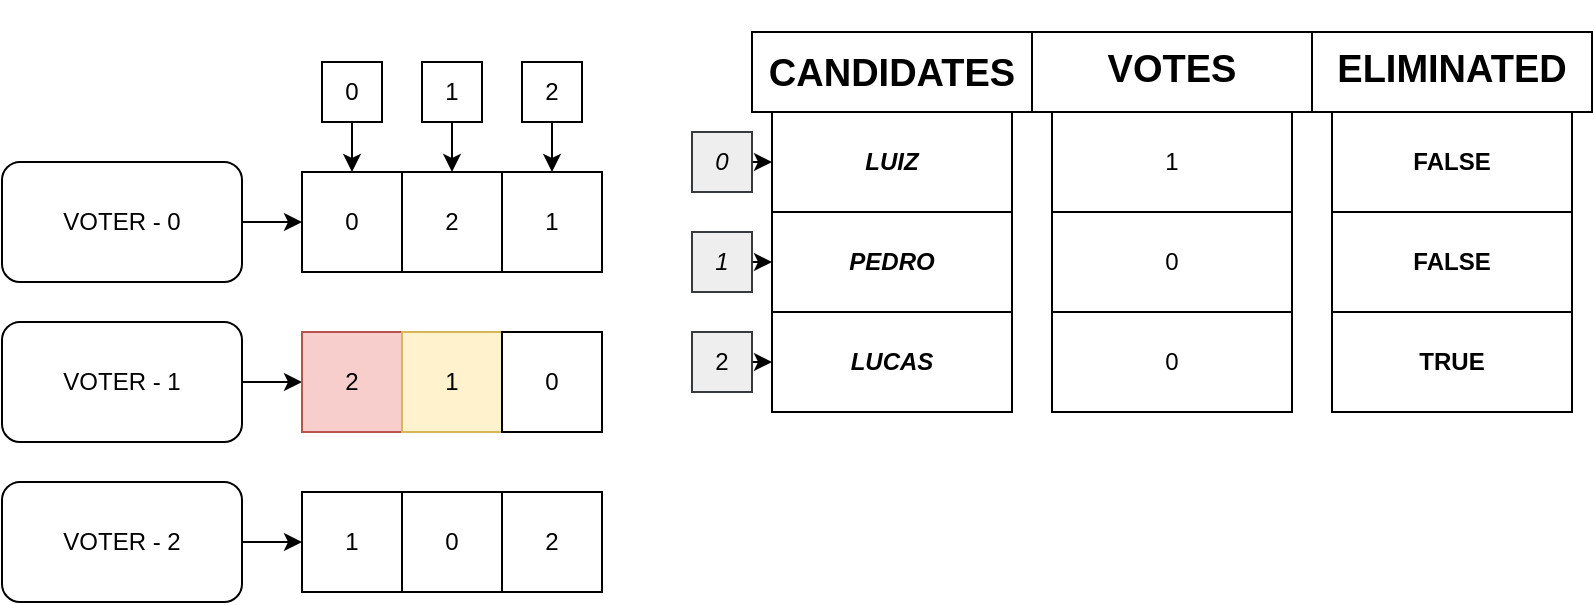 <mxfile version="21.6.2" type="github">
  <diagram name="Page-1" id="bsUI4YP8fgeHjtX5uUTM">
    <mxGraphModel dx="872" dy="475" grid="1" gridSize="10" guides="1" tooltips="1" connect="1" arrows="1" fold="1" page="1" pageScale="1" pageWidth="850" pageHeight="1100" math="0" shadow="0">
      <root>
        <mxCell id="0" />
        <mxCell id="1" parent="0" />
        <mxCell id="zdg1TJ1jMhGh96InrAwN-4" style="edgeStyle=orthogonalEdgeStyle;rounded=0;orthogonalLoop=1;jettySize=auto;html=1;exitX=1;exitY=0.5;exitDx=0;exitDy=0;" parent="1" source="zdg1TJ1jMhGh96InrAwN-1" edge="1">
          <mxGeometry relative="1" as="geometry">
            <mxPoint x="200" y="290" as="targetPoint" />
          </mxGeometry>
        </mxCell>
        <mxCell id="zdg1TJ1jMhGh96InrAwN-1" value="VOTER - 0" style="rounded=1;whiteSpace=wrap;html=1;" parent="1" vertex="1">
          <mxGeometry x="50" y="260" width="120" height="60" as="geometry" />
        </mxCell>
        <mxCell id="zdg1TJ1jMhGh96InrAwN-5" style="edgeStyle=orthogonalEdgeStyle;rounded=0;orthogonalLoop=1;jettySize=auto;html=1;exitX=1;exitY=0.5;exitDx=0;exitDy=0;" parent="1" source="zdg1TJ1jMhGh96InrAwN-2" edge="1">
          <mxGeometry relative="1" as="geometry">
            <mxPoint x="200" y="370" as="targetPoint" />
          </mxGeometry>
        </mxCell>
        <mxCell id="zdg1TJ1jMhGh96InrAwN-2" value="VOTER - 1" style="rounded=1;whiteSpace=wrap;html=1;" parent="1" vertex="1">
          <mxGeometry x="50" y="340" width="120" height="60" as="geometry" />
        </mxCell>
        <mxCell id="zdg1TJ1jMhGh96InrAwN-6" style="edgeStyle=orthogonalEdgeStyle;rounded=0;orthogonalLoop=1;jettySize=auto;html=1;exitX=1;exitY=0.5;exitDx=0;exitDy=0;" parent="1" source="zdg1TJ1jMhGh96InrAwN-3" edge="1">
          <mxGeometry relative="1" as="geometry">
            <mxPoint x="200" y="450" as="targetPoint" />
          </mxGeometry>
        </mxCell>
        <mxCell id="zdg1TJ1jMhGh96InrAwN-3" value="VOTER - 2" style="rounded=1;whiteSpace=wrap;html=1;" parent="1" vertex="1">
          <mxGeometry x="50" y="420" width="120" height="60" as="geometry" />
        </mxCell>
        <mxCell id="zdg1TJ1jMhGh96InrAwN-7" value="0" style="whiteSpace=wrap;html=1;aspect=fixed;" parent="1" vertex="1">
          <mxGeometry x="200" y="265" width="50" height="50" as="geometry" />
        </mxCell>
        <mxCell id="zdg1TJ1jMhGh96InrAwN-8" value="2" style="whiteSpace=wrap;html=1;aspect=fixed;" parent="1" vertex="1">
          <mxGeometry x="250" y="265" width="50" height="50" as="geometry" />
        </mxCell>
        <mxCell id="zdg1TJ1jMhGh96InrAwN-9" value="1" style="whiteSpace=wrap;html=1;aspect=fixed;" parent="1" vertex="1">
          <mxGeometry x="300" y="265" width="50" height="50" as="geometry" />
        </mxCell>
        <mxCell id="zdg1TJ1jMhGh96InrAwN-10" value="2" style="whiteSpace=wrap;html=1;aspect=fixed;fillColor=#f8cecc;strokeColor=#b85450;" parent="1" vertex="1">
          <mxGeometry x="200" y="345" width="50" height="50" as="geometry" />
        </mxCell>
        <mxCell id="zdg1TJ1jMhGh96InrAwN-11" value="1" style="whiteSpace=wrap;html=1;aspect=fixed;fillColor=#fff2cc;strokeColor=#d6b656;" parent="1" vertex="1">
          <mxGeometry x="250" y="345" width="50" height="50" as="geometry" />
        </mxCell>
        <mxCell id="zdg1TJ1jMhGh96InrAwN-12" value="0" style="whiteSpace=wrap;html=1;aspect=fixed;" parent="1" vertex="1">
          <mxGeometry x="300" y="345" width="50" height="50" as="geometry" />
        </mxCell>
        <mxCell id="zdg1TJ1jMhGh96InrAwN-13" value="1" style="whiteSpace=wrap;html=1;aspect=fixed;" parent="1" vertex="1">
          <mxGeometry x="200" y="425" width="50" height="50" as="geometry" />
        </mxCell>
        <mxCell id="zdg1TJ1jMhGh96InrAwN-14" value="0" style="whiteSpace=wrap;html=1;aspect=fixed;" parent="1" vertex="1">
          <mxGeometry x="250" y="425" width="50" height="50" as="geometry" />
        </mxCell>
        <mxCell id="zdg1TJ1jMhGh96InrAwN-15" value="2" style="whiteSpace=wrap;html=1;aspect=fixed;" parent="1" vertex="1">
          <mxGeometry x="300" y="425" width="50" height="50" as="geometry" />
        </mxCell>
        <mxCell id="zdg1TJ1jMhGh96InrAwN-27" style="edgeStyle=orthogonalEdgeStyle;rounded=0;orthogonalLoop=1;jettySize=auto;html=1;exitX=0.5;exitY=1;exitDx=0;exitDy=0;entryX=0.5;entryY=0;entryDx=0;entryDy=0;" parent="1" source="zdg1TJ1jMhGh96InrAwN-20" target="zdg1TJ1jMhGh96InrAwN-8" edge="1">
          <mxGeometry relative="1" as="geometry" />
        </mxCell>
        <mxCell id="zdg1TJ1jMhGh96InrAwN-20" value="1" style="whiteSpace=wrap;html=1;aspect=fixed;" parent="1" vertex="1">
          <mxGeometry x="260" y="210" width="30" height="30" as="geometry" />
        </mxCell>
        <mxCell id="zdg1TJ1jMhGh96InrAwN-28" style="edgeStyle=orthogonalEdgeStyle;rounded=0;orthogonalLoop=1;jettySize=auto;html=1;exitX=0.5;exitY=1;exitDx=0;exitDy=0;entryX=0.5;entryY=0;entryDx=0;entryDy=0;" parent="1" source="zdg1TJ1jMhGh96InrAwN-21" target="zdg1TJ1jMhGh96InrAwN-7" edge="1">
          <mxGeometry relative="1" as="geometry" />
        </mxCell>
        <mxCell id="zdg1TJ1jMhGh96InrAwN-21" value="0" style="whiteSpace=wrap;html=1;aspect=fixed;" parent="1" vertex="1">
          <mxGeometry x="210" y="210" width="30" height="30" as="geometry" />
        </mxCell>
        <mxCell id="zdg1TJ1jMhGh96InrAwN-26" style="edgeStyle=orthogonalEdgeStyle;rounded=0;orthogonalLoop=1;jettySize=auto;html=1;exitX=0.5;exitY=1;exitDx=0;exitDy=0;entryX=0.5;entryY=0;entryDx=0;entryDy=0;" parent="1" source="zdg1TJ1jMhGh96InrAwN-22" target="zdg1TJ1jMhGh96InrAwN-9" edge="1">
          <mxGeometry relative="1" as="geometry" />
        </mxCell>
        <mxCell id="zdg1TJ1jMhGh96InrAwN-22" value="2" style="whiteSpace=wrap;html=1;aspect=fixed;" parent="1" vertex="1">
          <mxGeometry x="310" y="210" width="30" height="30" as="geometry" />
        </mxCell>
        <mxCell id="zdg1TJ1jMhGh96InrAwN-38" value="&lt;p style=&quot;line-height: 120%; font-size: 22px;&quot;&gt;&lt;b style=&quot;font-size: 19px;&quot;&gt;CANDIDATES&lt;/b&gt;&lt;/p&gt;" style="rounded=0;whiteSpace=wrap;html=1;" parent="1" vertex="1">
          <mxGeometry x="425" y="195" width="140" height="40" as="geometry" />
        </mxCell>
        <mxCell id="zdg1TJ1jMhGh96InrAwN-39" value="&lt;b&gt;&lt;i&gt;LUIZ&lt;/i&gt;&lt;/b&gt;" style="rounded=0;whiteSpace=wrap;html=1;" parent="1" vertex="1">
          <mxGeometry x="435" y="235" width="120" height="50" as="geometry" />
        </mxCell>
        <mxCell id="zdg1TJ1jMhGh96InrAwN-40" value="&lt;b&gt;&lt;i&gt;PEDRO&lt;/i&gt;&lt;/b&gt;" style="rounded=0;whiteSpace=wrap;html=1;" parent="1" vertex="1">
          <mxGeometry x="435" y="285" width="120" height="50" as="geometry" />
        </mxCell>
        <mxCell id="zdg1TJ1jMhGh96InrAwN-41" value="&lt;b&gt;&lt;i&gt;LUCAS&lt;/i&gt;&lt;/b&gt;" style="rounded=0;whiteSpace=wrap;html=1;" parent="1" vertex="1">
          <mxGeometry x="435" y="335" width="120" height="50" as="geometry" />
        </mxCell>
        <mxCell id="zdg1TJ1jMhGh96InrAwN-44" value="&lt;p style=&quot;line-height: 120%;&quot;&gt;&lt;b style=&quot;&quot;&gt;&lt;font style=&quot;font-size: 19px;&quot;&gt;VOTES&lt;/font&gt;&lt;/b&gt;&lt;/p&gt;" style="rounded=0;whiteSpace=wrap;html=1;" parent="1" vertex="1">
          <mxGeometry x="565" y="195" width="140" height="40" as="geometry" />
        </mxCell>
        <mxCell id="zdg1TJ1jMhGh96InrAwN-45" value="1" style="rounded=0;whiteSpace=wrap;html=1;" parent="1" vertex="1">
          <mxGeometry x="575" y="235" width="120" height="50" as="geometry" />
        </mxCell>
        <mxCell id="zdg1TJ1jMhGh96InrAwN-46" value="0" style="rounded=0;whiteSpace=wrap;html=1;" parent="1" vertex="1">
          <mxGeometry x="575" y="285" width="120" height="50" as="geometry" />
        </mxCell>
        <mxCell id="zdg1TJ1jMhGh96InrAwN-47" value="0" style="rounded=0;whiteSpace=wrap;html=1;" parent="1" vertex="1">
          <mxGeometry x="575" y="335" width="120" height="50" as="geometry" />
        </mxCell>
        <mxCell id="zdg1TJ1jMhGh96InrAwN-49" value="&lt;b&gt;FALSE&lt;/b&gt;" style="rounded=0;whiteSpace=wrap;html=1;" parent="1" vertex="1">
          <mxGeometry x="715" y="235" width="120" height="50" as="geometry" />
        </mxCell>
        <mxCell id="zdg1TJ1jMhGh96InrAwN-50" value="&lt;b&gt;FALSE&lt;/b&gt;" style="rounded=0;whiteSpace=wrap;html=1;" parent="1" vertex="1">
          <mxGeometry x="715" y="285" width="120" height="50" as="geometry" />
        </mxCell>
        <mxCell id="zdg1TJ1jMhGh96InrAwN-51" value="&lt;b&gt;TRUE&lt;/b&gt;" style="rounded=0;whiteSpace=wrap;html=1;" parent="1" vertex="1">
          <mxGeometry x="715" y="335" width="120" height="50" as="geometry" />
        </mxCell>
        <mxCell id="zdg1TJ1jMhGh96InrAwN-52" value="&lt;p style=&quot;line-height: 120%;&quot;&gt;&lt;span style=&quot;font-size: 19px;&quot;&gt;&lt;b&gt;ELIMINATED&lt;/b&gt;&lt;/span&gt;&lt;/p&gt;" style="rounded=0;whiteSpace=wrap;html=1;" parent="1" vertex="1">
          <mxGeometry x="705" y="195" width="140" height="40" as="geometry" />
        </mxCell>
        <mxCell id="zdg1TJ1jMhGh96InrAwN-58" style="edgeStyle=orthogonalEdgeStyle;rounded=0;orthogonalLoop=1;jettySize=auto;html=1;exitX=1;exitY=0.5;exitDx=0;exitDy=0;entryX=0;entryY=0.5;entryDx=0;entryDy=0;" parent="1" source="zdg1TJ1jMhGh96InrAwN-53" target="zdg1TJ1jMhGh96InrAwN-39" edge="1">
          <mxGeometry relative="1" as="geometry" />
        </mxCell>
        <mxCell id="zdg1TJ1jMhGh96InrAwN-53" value="&lt;font color=&quot;#000000&quot;&gt;&lt;i&gt;0&lt;/i&gt;&lt;/font&gt;" style="whiteSpace=wrap;html=1;aspect=fixed;fillColor=#eeeeee;strokeColor=#36393d;" parent="1" vertex="1">
          <mxGeometry x="395" y="245" width="30" height="30" as="geometry" />
        </mxCell>
        <mxCell id="zdg1TJ1jMhGh96InrAwN-59" style="edgeStyle=orthogonalEdgeStyle;rounded=0;orthogonalLoop=1;jettySize=auto;html=1;exitX=1;exitY=0.5;exitDx=0;exitDy=0;entryX=0;entryY=0.5;entryDx=0;entryDy=0;" parent="1" source="zdg1TJ1jMhGh96InrAwN-56" target="zdg1TJ1jMhGh96InrAwN-40" edge="1">
          <mxGeometry relative="1" as="geometry" />
        </mxCell>
        <mxCell id="zdg1TJ1jMhGh96InrAwN-56" value="&lt;font color=&quot;#000000&quot;&gt;&lt;i&gt;1&lt;/i&gt;&lt;/font&gt;" style="whiteSpace=wrap;html=1;aspect=fixed;fillColor=#eeeeee;strokeColor=#36393d;" parent="1" vertex="1">
          <mxGeometry x="395" y="295" width="30" height="30" as="geometry" />
        </mxCell>
        <mxCell id="zdg1TJ1jMhGh96InrAwN-60" style="edgeStyle=orthogonalEdgeStyle;rounded=0;orthogonalLoop=1;jettySize=auto;html=1;exitX=1;exitY=0.5;exitDx=0;exitDy=0;entryX=0;entryY=0.5;entryDx=0;entryDy=0;" parent="1" source="zdg1TJ1jMhGh96InrAwN-57" target="zdg1TJ1jMhGh96InrAwN-41" edge="1">
          <mxGeometry relative="1" as="geometry" />
        </mxCell>
        <mxCell id="zdg1TJ1jMhGh96InrAwN-57" value="&lt;font color=&quot;#000000&quot;&gt;2&lt;/font&gt;" style="whiteSpace=wrap;html=1;aspect=fixed;fillColor=#eeeeee;strokeColor=#36393d;" parent="1" vertex="1">
          <mxGeometry x="395" y="345" width="30" height="30" as="geometry" />
        </mxCell>
      </root>
    </mxGraphModel>
  </diagram>
</mxfile>

